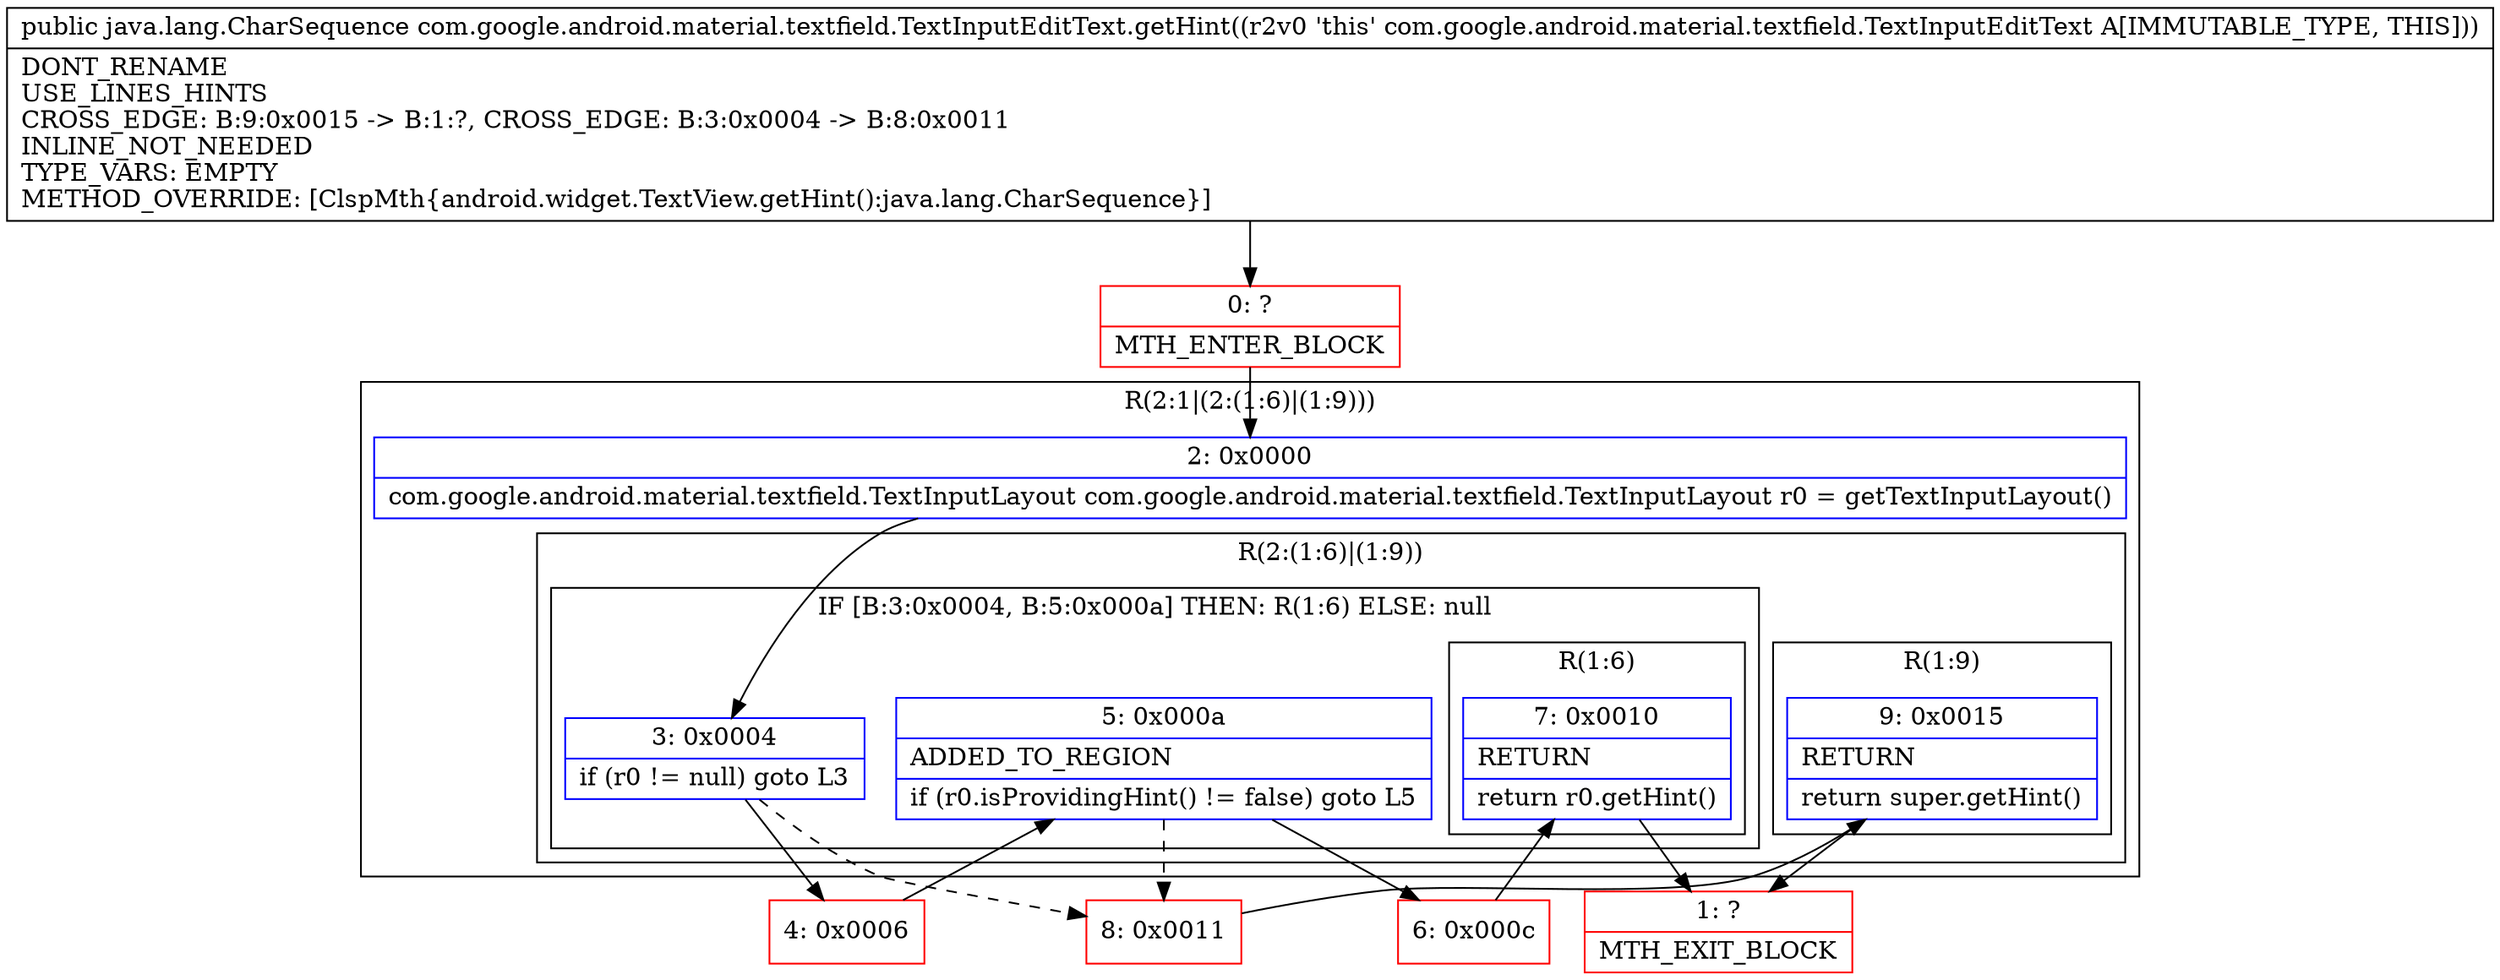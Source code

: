 digraph "CFG forcom.google.android.material.textfield.TextInputEditText.getHint()Ljava\/lang\/CharSequence;" {
subgraph cluster_Region_1993702107 {
label = "R(2:1|(2:(1:6)|(1:9)))";
node [shape=record,color=blue];
Node_2 [shape=record,label="{2\:\ 0x0000|com.google.android.material.textfield.TextInputLayout com.google.android.material.textfield.TextInputLayout r0 = getTextInputLayout()\l}"];
subgraph cluster_Region_1380819703 {
label = "R(2:(1:6)|(1:9))";
node [shape=record,color=blue];
subgraph cluster_IfRegion_1516769501 {
label = "IF [B:3:0x0004, B:5:0x000a] THEN: R(1:6) ELSE: null";
node [shape=record,color=blue];
Node_3 [shape=record,label="{3\:\ 0x0004|if (r0 != null) goto L3\l}"];
Node_5 [shape=record,label="{5\:\ 0x000a|ADDED_TO_REGION\l|if (r0.isProvidingHint() != false) goto L5\l}"];
subgraph cluster_Region_25820259 {
label = "R(1:6)";
node [shape=record,color=blue];
Node_7 [shape=record,label="{7\:\ 0x0010|RETURN\l|return r0.getHint()\l}"];
}
}
subgraph cluster_Region_1805826626 {
label = "R(1:9)";
node [shape=record,color=blue];
Node_9 [shape=record,label="{9\:\ 0x0015|RETURN\l|return super.getHint()\l}"];
}
}
}
Node_0 [shape=record,color=red,label="{0\:\ ?|MTH_ENTER_BLOCK\l}"];
Node_4 [shape=record,color=red,label="{4\:\ 0x0006}"];
Node_6 [shape=record,color=red,label="{6\:\ 0x000c}"];
Node_1 [shape=record,color=red,label="{1\:\ ?|MTH_EXIT_BLOCK\l}"];
Node_8 [shape=record,color=red,label="{8\:\ 0x0011}"];
MethodNode[shape=record,label="{public java.lang.CharSequence com.google.android.material.textfield.TextInputEditText.getHint((r2v0 'this' com.google.android.material.textfield.TextInputEditText A[IMMUTABLE_TYPE, THIS]))  | DONT_RENAME\lUSE_LINES_HINTS\lCROSS_EDGE: B:9:0x0015 \-\> B:1:?, CROSS_EDGE: B:3:0x0004 \-\> B:8:0x0011\lINLINE_NOT_NEEDED\lTYPE_VARS: EMPTY\lMETHOD_OVERRIDE: [ClspMth\{android.widget.TextView.getHint():java.lang.CharSequence\}]\l}"];
MethodNode -> Node_0;Node_2 -> Node_3;
Node_3 -> Node_4;
Node_3 -> Node_8[style=dashed];
Node_5 -> Node_6;
Node_5 -> Node_8[style=dashed];
Node_7 -> Node_1;
Node_9 -> Node_1;
Node_0 -> Node_2;
Node_4 -> Node_5;
Node_6 -> Node_7;
Node_8 -> Node_9;
}

